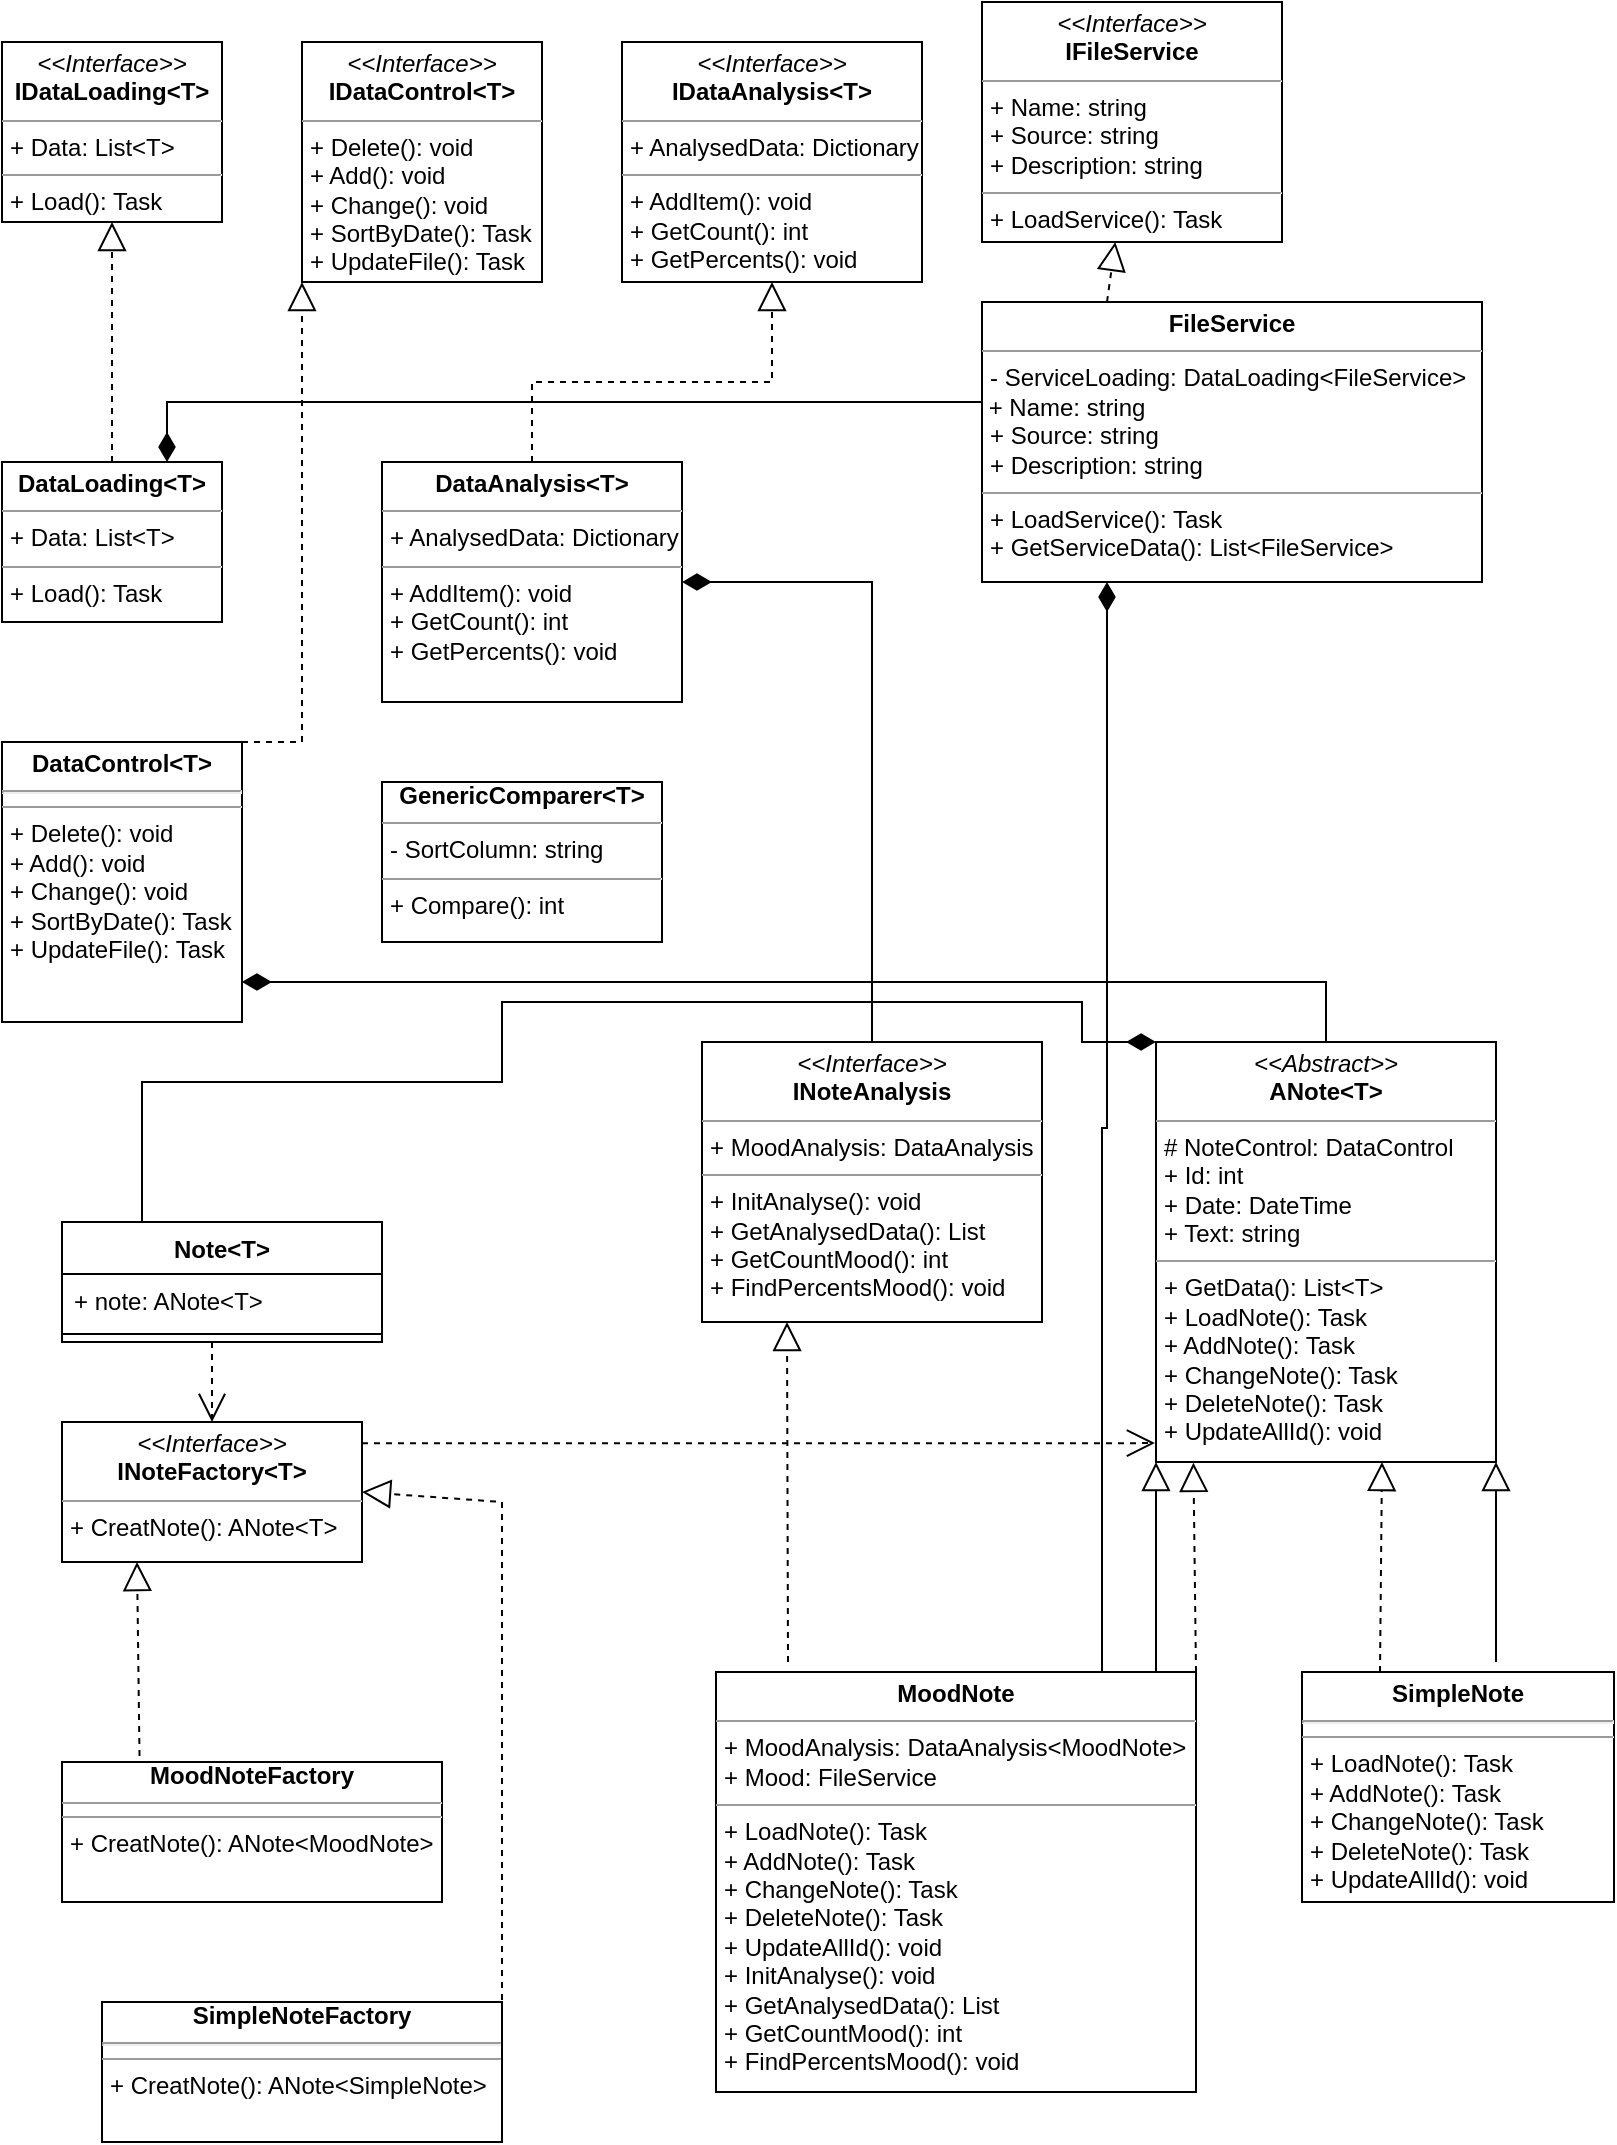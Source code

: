 <mxfile version="21.1.5" type="device">
  <diagram id="C5RBs43oDa-KdzZeNtuy" name="Page-1">
    <mxGraphModel dx="1050" dy="541" grid="1" gridSize="10" guides="1" tooltips="1" connect="1" arrows="1" fold="1" page="1" pageScale="1" pageWidth="827" pageHeight="1169" math="0" shadow="0">
      <root>
        <mxCell id="WIyWlLk6GJQsqaUBKTNV-0" />
        <mxCell id="WIyWlLk6GJQsqaUBKTNV-1" parent="WIyWlLk6GJQsqaUBKTNV-0" />
        <mxCell id="536aIEfGR-8zwlSRBSUD-4" value="&lt;p style=&quot;margin:0px;margin-top:4px;text-align:center;&quot;&gt;&lt;i&gt;&amp;lt;&amp;lt;Interface&amp;gt;&amp;gt;&lt;/i&gt;&lt;br&gt;&lt;b&gt;IDataLoading&amp;lt;T&amp;gt;&lt;/b&gt;&lt;br&gt;&lt;/p&gt;&lt;hr size=&quot;1&quot;&gt;&lt;p style=&quot;margin:0px;margin-left:4px;&quot;&gt;+ Data: List&amp;lt;T&amp;gt;&lt;/p&gt;&lt;hr size=&quot;1&quot;&gt;&lt;p style=&quot;margin:0px;margin-left:4px;&quot;&gt;+ Load(): Task&lt;/p&gt;" style="verticalAlign=top;align=left;overflow=fill;fontSize=12;fontFamily=Helvetica;html=1;whiteSpace=wrap;" parent="WIyWlLk6GJQsqaUBKTNV-1" vertex="1">
          <mxGeometry x="10" y="70" width="110" height="90" as="geometry" />
        </mxCell>
        <mxCell id="536aIEfGR-8zwlSRBSUD-5" value="&lt;p style=&quot;margin:0px;margin-top:4px;text-align:center;&quot;&gt;&lt;i&gt;&amp;lt;&amp;lt;Interface&amp;gt;&amp;gt;&lt;/i&gt;&lt;br&gt;&lt;b&gt;IDataControl&amp;lt;T&amp;gt;&lt;/b&gt;&lt;br&gt;&lt;/p&gt;&lt;hr size=&quot;1&quot;&gt;&lt;p style=&quot;margin:0px;margin-left:4px;&quot;&gt;&lt;/p&gt;&lt;p style=&quot;margin:0px;margin-left:4px;&quot;&gt;+ Delete(): void&lt;/p&gt;&lt;p style=&quot;margin:0px;margin-left:4px;&quot;&gt;+ Add(): void&lt;br&gt;&lt;/p&gt;&lt;p style=&quot;margin:0px;margin-left:4px;&quot;&gt;+ Change(): void&lt;br&gt;&lt;/p&gt;&lt;p style=&quot;margin:0px;margin-left:4px;&quot;&gt;+ SortByDate(): Task&lt;br&gt;&lt;/p&gt;&lt;p style=&quot;margin:0px;margin-left:4px;&quot;&gt;+ UpdateFile(): Task&lt;br&gt;&lt;/p&gt;&lt;p style=&quot;margin:0px;margin-left:4px;&quot;&gt;&lt;br&gt;&lt;/p&gt;" style="verticalAlign=top;align=left;overflow=fill;fontSize=12;fontFamily=Helvetica;html=1;whiteSpace=wrap;" parent="WIyWlLk6GJQsqaUBKTNV-1" vertex="1">
          <mxGeometry x="160" y="70" width="120" height="120" as="geometry" />
        </mxCell>
        <mxCell id="536aIEfGR-8zwlSRBSUD-7" value="&lt;p style=&quot;margin:0px;margin-top:4px;text-align:center;&quot;&gt;&lt;i&gt;&amp;lt;&amp;lt;Interface&amp;gt;&amp;gt;&lt;/i&gt;&lt;br&gt;&lt;b&gt;IDataAnalysis&amp;lt;T&amp;gt;&lt;/b&gt;&lt;br&gt;&lt;/p&gt;&lt;hr size=&quot;1&quot;&gt;&lt;p style=&quot;margin:0px;margin-left:4px;&quot;&gt;+ AnalysedData: Dictionary&lt;/p&gt;&lt;hr size=&quot;1&quot;&gt;&lt;p style=&quot;margin:0px;margin-left:4px;&quot;&gt;+ AddItem(): void&lt;br&gt;&lt;/p&gt;&lt;p style=&quot;margin:0px;margin-left:4px;&quot;&gt;+ GetCount(): int&lt;br&gt;&lt;/p&gt;&lt;p style=&quot;margin:0px;margin-left:4px;&quot;&gt;+ GetPercents(): void&lt;br&gt;&lt;/p&gt;" style="verticalAlign=top;align=left;overflow=fill;fontSize=12;fontFamily=Helvetica;html=1;whiteSpace=wrap;" parent="WIyWlLk6GJQsqaUBKTNV-1" vertex="1">
          <mxGeometry x="320" y="70" width="150" height="120" as="geometry" />
        </mxCell>
        <mxCell id="VmkjisIhjOgQ9zuDq3jp-16" style="edgeStyle=orthogonalEdgeStyle;rounded=0;orthogonalLoop=1;jettySize=auto;html=1;dashed=1;endArrow=block;endFill=0;endSize=12;" edge="1" parent="WIyWlLk6GJQsqaUBKTNV-1" source="536aIEfGR-8zwlSRBSUD-12" target="536aIEfGR-8zwlSRBSUD-4">
          <mxGeometry relative="1" as="geometry" />
        </mxCell>
        <mxCell id="536aIEfGR-8zwlSRBSUD-12" value="&lt;p style=&quot;margin:0px;margin-top:4px;text-align:center;&quot;&gt;&lt;b&gt;DataLoading&amp;lt;T&amp;gt;&lt;/b&gt;&lt;br&gt;&lt;/p&gt;&lt;hr size=&quot;1&quot;&gt;&lt;p style=&quot;margin:0px;margin-left:4px;&quot;&gt;+ Data: List&amp;lt;T&amp;gt;&lt;/p&gt;&lt;hr size=&quot;1&quot;&gt;&lt;p style=&quot;margin:0px;margin-left:4px;&quot;&gt;+ Load(): Task&lt;/p&gt;" style="verticalAlign=top;align=left;overflow=fill;fontSize=12;fontFamily=Helvetica;html=1;whiteSpace=wrap;" parent="WIyWlLk6GJQsqaUBKTNV-1" vertex="1">
          <mxGeometry x="10" y="280" width="110" height="80" as="geometry" />
        </mxCell>
        <mxCell id="VmkjisIhjOgQ9zuDq3jp-20" style="edgeStyle=orthogonalEdgeStyle;rounded=0;orthogonalLoop=1;jettySize=auto;html=1;entryX=0.5;entryY=1;entryDx=0;entryDy=0;dashed=1;endArrow=block;endFill=0;endSize=12;" edge="1" parent="WIyWlLk6GJQsqaUBKTNV-1" source="536aIEfGR-8zwlSRBSUD-14" target="536aIEfGR-8zwlSRBSUD-7">
          <mxGeometry relative="1" as="geometry" />
        </mxCell>
        <mxCell id="536aIEfGR-8zwlSRBSUD-14" value="&lt;p style=&quot;margin:0px;margin-top:4px;text-align:center;&quot;&gt;&lt;b&gt;DataAnalysis&amp;lt;T&amp;gt;&lt;/b&gt;&lt;br&gt;&lt;/p&gt;&lt;hr size=&quot;1&quot;&gt;&lt;p style=&quot;margin:0px;margin-left:4px;&quot;&gt;+ AnalysedData: Dictionary&lt;/p&gt;&lt;hr size=&quot;1&quot;&gt;&lt;p style=&quot;margin:0px;margin-left:4px;&quot;&gt;+ AddItem(): void&lt;br&gt;&lt;/p&gt;&lt;p style=&quot;margin:0px;margin-left:4px;&quot;&gt;+ GetCount(): int&lt;br&gt;&lt;/p&gt;&lt;p style=&quot;margin:0px;margin-left:4px;&quot;&gt;+ GetPercents(): void&lt;br&gt;&lt;/p&gt;" style="verticalAlign=top;align=left;overflow=fill;fontSize=12;fontFamily=Helvetica;html=1;whiteSpace=wrap;" parent="WIyWlLk6GJQsqaUBKTNV-1" vertex="1">
          <mxGeometry x="200" y="280" width="150" height="120" as="geometry" />
        </mxCell>
        <mxCell id="536aIEfGR-8zwlSRBSUD-16" value="&lt;div style=&quot;text-align: center;&quot;&gt;&lt;b&gt;GenericComparer&lt;/b&gt;&lt;b style=&quot;background-color: initial;&quot;&gt;&amp;lt;T&amp;gt;&lt;/b&gt;&lt;/div&gt;&lt;hr size=&quot;1&quot;&gt;&lt;p style=&quot;margin:0px;margin-left:4px;&quot;&gt;- SortColumn: string&lt;/p&gt;&lt;hr size=&quot;1&quot;&gt;&lt;p style=&quot;margin:0px;margin-left:4px;&quot;&gt;&lt;span style=&quot;background-color: initial;&quot;&gt;+ Compare(): int&lt;/span&gt;&lt;br&gt;&lt;/p&gt;" style="verticalAlign=top;align=left;overflow=fill;fontSize=12;fontFamily=Helvetica;html=1;whiteSpace=wrap;" parent="WIyWlLk6GJQsqaUBKTNV-1" vertex="1">
          <mxGeometry x="200" y="440" width="140" height="80" as="geometry" />
        </mxCell>
        <mxCell id="VmkjisIhjOgQ9zuDq3jp-28" style="edgeStyle=orthogonalEdgeStyle;rounded=0;orthogonalLoop=1;jettySize=auto;html=1;endArrow=open;endFill=0;endSize=12;entryX=-0.003;entryY=0.955;entryDx=0;entryDy=0;entryPerimeter=0;dashed=1;" edge="1" parent="WIyWlLk6GJQsqaUBKTNV-1" source="536aIEfGR-8zwlSRBSUD-17" target="536aIEfGR-8zwlSRBSUD-26">
          <mxGeometry relative="1" as="geometry">
            <mxPoint x="570" y="770" as="targetPoint" />
            <Array as="points">
              <mxPoint x="550" y="770" />
            </Array>
          </mxGeometry>
        </mxCell>
        <mxCell id="536aIEfGR-8zwlSRBSUD-17" value="&lt;p style=&quot;margin:0px;margin-top:4px;text-align:center;&quot;&gt;&lt;i&gt;&amp;lt;&amp;lt;Interface&amp;gt;&amp;gt;&lt;/i&gt;&lt;br&gt;&lt;b&gt;INoteFactory&amp;lt;T&amp;gt;&lt;/b&gt;&lt;br&gt;&lt;/p&gt;&lt;hr size=&quot;1&quot;&gt;&lt;p style=&quot;margin:0px;margin-left:4px;&quot;&gt;&lt;/p&gt;&lt;p style=&quot;margin:0px;margin-left:4px;&quot;&gt;+ CreatNote(): ANote&amp;lt;T&amp;gt;&lt;/p&gt;" style="verticalAlign=top;align=left;overflow=fill;fontSize=12;fontFamily=Helvetica;html=1;whiteSpace=wrap;" parent="WIyWlLk6GJQsqaUBKTNV-1" vertex="1">
          <mxGeometry x="40" y="760" width="150" height="70" as="geometry" />
        </mxCell>
        <mxCell id="VmkjisIhjOgQ9zuDq3jp-24" style="edgeStyle=orthogonalEdgeStyle;rounded=0;orthogonalLoop=1;jettySize=auto;html=1;entryX=0;entryY=0;entryDx=0;entryDy=0;endArrow=diamondThin;endFill=1;endSize=12;" edge="1" parent="WIyWlLk6GJQsqaUBKTNV-1" source="536aIEfGR-8zwlSRBSUD-21" target="536aIEfGR-8zwlSRBSUD-26">
          <mxGeometry relative="1" as="geometry">
            <Array as="points">
              <mxPoint x="80" y="590" />
              <mxPoint x="260" y="590" />
              <mxPoint x="260" y="550" />
              <mxPoint x="550" y="550" />
              <mxPoint x="550" y="570" />
            </Array>
          </mxGeometry>
        </mxCell>
        <mxCell id="VmkjisIhjOgQ9zuDq3jp-27" style="edgeStyle=orthogonalEdgeStyle;rounded=0;orthogonalLoop=1;jettySize=auto;html=1;entryX=0.5;entryY=0;entryDx=0;entryDy=0;endArrow=open;endFill=0;dashed=1;endSize=12;" edge="1" parent="WIyWlLk6GJQsqaUBKTNV-1" source="536aIEfGR-8zwlSRBSUD-21" target="536aIEfGR-8zwlSRBSUD-17">
          <mxGeometry relative="1" as="geometry">
            <Array as="points">
              <mxPoint x="115" y="730" />
              <mxPoint x="115" y="730" />
            </Array>
          </mxGeometry>
        </mxCell>
        <mxCell id="536aIEfGR-8zwlSRBSUD-21" value="Note&amp;lt;T&amp;gt;" style="swimlane;fontStyle=1;align=center;verticalAlign=top;childLayout=stackLayout;horizontal=1;startSize=26;horizontalStack=0;resizeParent=1;resizeParentMax=0;resizeLast=0;collapsible=1;marginBottom=0;whiteSpace=wrap;html=1;" parent="WIyWlLk6GJQsqaUBKTNV-1" vertex="1">
          <mxGeometry x="40" y="660" width="160" height="60" as="geometry" />
        </mxCell>
        <mxCell id="536aIEfGR-8zwlSRBSUD-22" value="+ note: ANote&amp;lt;T&amp;gt;" style="text;strokeColor=none;fillColor=none;align=left;verticalAlign=top;spacingLeft=4;spacingRight=4;overflow=hidden;rotatable=0;points=[[0,0.5],[1,0.5]];portConstraint=eastwest;whiteSpace=wrap;html=1;" parent="536aIEfGR-8zwlSRBSUD-21" vertex="1">
          <mxGeometry y="26" width="160" height="26" as="geometry" />
        </mxCell>
        <mxCell id="536aIEfGR-8zwlSRBSUD-23" value="" style="line;strokeWidth=1;fillColor=none;align=left;verticalAlign=middle;spacingTop=-1;spacingLeft=3;spacingRight=3;rotatable=0;labelPosition=right;points=[];portConstraint=eastwest;strokeColor=inherit;" parent="536aIEfGR-8zwlSRBSUD-21" vertex="1">
          <mxGeometry y="52" width="160" height="8" as="geometry" />
        </mxCell>
        <mxCell id="536aIEfGR-8zwlSRBSUD-25" value="&lt;p style=&quot;margin:0px;margin-top:4px;text-align:center;&quot;&gt;&lt;i&gt;&amp;lt;&amp;lt;Interface&amp;gt;&amp;gt;&lt;/i&gt;&lt;br&gt;&lt;b&gt;INoteAnalysis&lt;/b&gt;&lt;br&gt;&lt;/p&gt;&lt;hr size=&quot;1&quot;&gt;&lt;p style=&quot;margin:0px;margin-left:4px;&quot;&gt;+ MoodAnalysis: DataAnalysis&lt;/p&gt;&lt;hr size=&quot;1&quot;&gt;&lt;p style=&quot;margin:0px;margin-left:4px;&quot;&gt;+ InitAnalyse(): void&lt;br&gt;&lt;/p&gt;&lt;p style=&quot;margin:0px;margin-left:4px;&quot;&gt;+ GetAnalysedData(): List&lt;br&gt;&lt;/p&gt;&lt;p style=&quot;margin:0px;margin-left:4px;&quot;&gt;+ GetCountMood(): int&lt;br&gt;&lt;/p&gt;&lt;p style=&quot;margin:0px;margin-left:4px;&quot;&gt;+ FindPercentsMood(): void&lt;br&gt;&lt;/p&gt;" style="verticalAlign=top;align=left;overflow=fill;fontSize=12;fontFamily=Helvetica;html=1;whiteSpace=wrap;" parent="WIyWlLk6GJQsqaUBKTNV-1" vertex="1">
          <mxGeometry x="360" y="570" width="170" height="140" as="geometry" />
        </mxCell>
        <mxCell id="VmkjisIhjOgQ9zuDq3jp-21" style="edgeStyle=orthogonalEdgeStyle;rounded=0;orthogonalLoop=1;jettySize=auto;html=1;exitX=0.5;exitY=0;exitDx=0;exitDy=0;entryX=1;entryY=0.857;entryDx=0;entryDy=0;entryPerimeter=0;endArrow=diamondThin;endFill=1;endSize=12;" edge="1" parent="WIyWlLk6GJQsqaUBKTNV-1" source="536aIEfGR-8zwlSRBSUD-26" target="536aIEfGR-8zwlSRBSUD-31">
          <mxGeometry relative="1" as="geometry">
            <mxPoint x="110" y="540" as="targetPoint" />
            <Array as="points">
              <mxPoint x="672" y="540" />
            </Array>
          </mxGeometry>
        </mxCell>
        <mxCell id="536aIEfGR-8zwlSRBSUD-26" value="&lt;p style=&quot;margin:0px;margin-top:4px;text-align:center;&quot;&gt;&lt;i&gt;&amp;lt;&amp;lt;Abstract&amp;gt;&amp;gt;&lt;/i&gt;&lt;br&gt;&lt;b&gt;ANote&amp;lt;T&amp;gt;&lt;/b&gt;&lt;br&gt;&lt;/p&gt;&lt;hr size=&quot;1&quot;&gt;&lt;p style=&quot;margin:0px;margin-left:4px;&quot;&gt;# NoteControl: DataControl&lt;br&gt;&lt;/p&gt;&lt;p style=&quot;margin:0px;margin-left:4px;&quot;&gt;+ Id: int&lt;br&gt;&lt;/p&gt;&lt;p style=&quot;margin:0px;margin-left:4px;&quot;&gt;+ Date: DateTime&lt;/p&gt;&lt;p style=&quot;margin:0px;margin-left:4px;&quot;&gt;+ Text: string&lt;/p&gt;&lt;hr size=&quot;1&quot;&gt;&lt;p style=&quot;margin:0px;margin-left:4px;&quot;&gt;+ GetData(): List&amp;lt;T&amp;gt;&lt;br&gt;&lt;/p&gt;&lt;p style=&quot;margin:0px;margin-left:4px;&quot;&gt;+ LoadNote(): Task&lt;br&gt;&lt;/p&gt;&lt;p style=&quot;margin:0px;margin-left:4px;&quot;&gt;+ AddNote(): Task&lt;br&gt;&lt;/p&gt;&lt;p style=&quot;margin:0px;margin-left:4px;&quot;&gt;+ ChangeNote(): Task&lt;br&gt;&lt;/p&gt;&lt;p style=&quot;margin:0px;margin-left:4px;&quot;&gt;+ DeleteNote(): Task&lt;br&gt;&lt;/p&gt;&lt;p style=&quot;margin:0px;margin-left:4px;&quot;&gt;+ UpdateAllId(): void&lt;/p&gt;" style="verticalAlign=top;align=left;overflow=fill;fontSize=12;fontFamily=Helvetica;html=1;whiteSpace=wrap;" parent="WIyWlLk6GJQsqaUBKTNV-1" vertex="1">
          <mxGeometry x="587" y="570" width="170" height="210" as="geometry" />
        </mxCell>
        <mxCell id="536aIEfGR-8zwlSRBSUD-27" value="&lt;p style=&quot;margin:0px;margin-top:4px;text-align:center;&quot;&gt;&lt;i&gt;&amp;lt;&amp;lt;Interface&amp;gt;&amp;gt;&lt;/i&gt;&lt;br&gt;&lt;b&gt;IFileService&lt;/b&gt;&lt;br&gt;&lt;/p&gt;&lt;hr size=&quot;1&quot;&gt;&lt;p style=&quot;margin:0px;margin-left:4px;&quot;&gt;+ Name: string&lt;br&gt;&lt;/p&gt;&lt;p style=&quot;margin:0px;margin-left:4px;&quot;&gt;+ Source: string&lt;br&gt;&lt;/p&gt;&lt;p style=&quot;margin:0px;margin-left:4px;&quot;&gt;+ Description: string&lt;br&gt;&lt;/p&gt;&lt;hr size=&quot;1&quot;&gt;&lt;p style=&quot;margin:0px;margin-left:4px;&quot;&gt;+ LoadService(): Task&lt;/p&gt;" style="verticalAlign=top;align=left;overflow=fill;fontSize=12;fontFamily=Helvetica;html=1;whiteSpace=wrap;" parent="WIyWlLk6GJQsqaUBKTNV-1" vertex="1">
          <mxGeometry x="500" y="50" width="150" height="120" as="geometry" />
        </mxCell>
        <mxCell id="VmkjisIhjOgQ9zuDq3jp-31" style="edgeStyle=orthogonalEdgeStyle;rounded=0;orthogonalLoop=1;jettySize=auto;html=1;entryX=0.75;entryY=0;entryDx=0;entryDy=0;endArrow=diamondThin;endFill=1;endSize=12;" edge="1" parent="WIyWlLk6GJQsqaUBKTNV-1" source="536aIEfGR-8zwlSRBSUD-28" target="536aIEfGR-8zwlSRBSUD-12">
          <mxGeometry relative="1" as="geometry">
            <Array as="points">
              <mxPoint x="93" y="250" />
            </Array>
          </mxGeometry>
        </mxCell>
        <mxCell id="536aIEfGR-8zwlSRBSUD-28" value="&lt;p style=&quot;margin:0px;margin-top:4px;text-align:center;&quot;&gt;&lt;b&gt;FileService&lt;/b&gt;&lt;br&gt;&lt;/p&gt;&lt;hr size=&quot;1&quot;&gt;&lt;p style=&quot;margin:0px;margin-left:4px;&quot;&gt;- ServiceLoading: DataLoading&amp;lt;FileService&amp;gt;&lt;br&gt;&lt;/p&gt;&amp;nbsp;+ Name: string&lt;p style=&quot;margin:0px;margin-left:4px;&quot;&gt;+ Source: string&lt;br&gt;&lt;/p&gt;&lt;p style=&quot;margin:0px;margin-left:4px;&quot;&gt;+ Description: string&lt;br&gt;&lt;/p&gt;&lt;hr size=&quot;1&quot;&gt;&lt;p style=&quot;margin:0px;margin-left:4px;&quot;&gt;+ LoadService(): Task&lt;br&gt;&lt;/p&gt;&lt;p style=&quot;margin:0px;margin-left:4px;&quot;&gt;+ GetServiceData(): List&amp;lt;FileService&amp;gt;&lt;br&gt;&lt;/p&gt;" style="verticalAlign=top;align=left;overflow=fill;fontSize=12;fontFamily=Helvetica;html=1;whiteSpace=wrap;" parent="WIyWlLk6GJQsqaUBKTNV-1" vertex="1">
          <mxGeometry x="500" y="200" width="250" height="140" as="geometry" />
        </mxCell>
        <mxCell id="VmkjisIhjOgQ9zuDq3jp-22" style="edgeStyle=orthogonalEdgeStyle;rounded=0;orthogonalLoop=1;jettySize=auto;html=1;entryX=1;entryY=0.5;entryDx=0;entryDy=0;endArrow=diamondThin;endFill=1;endSize=12;exitX=0.5;exitY=0;exitDx=0;exitDy=0;" edge="1" parent="WIyWlLk6GJQsqaUBKTNV-1" source="536aIEfGR-8zwlSRBSUD-25" target="536aIEfGR-8zwlSRBSUD-14">
          <mxGeometry relative="1" as="geometry">
            <Array as="points">
              <mxPoint x="445" y="340" />
            </Array>
          </mxGeometry>
        </mxCell>
        <mxCell id="VmkjisIhjOgQ9zuDq3jp-23" style="edgeStyle=orthogonalEdgeStyle;rounded=0;orthogonalLoop=1;jettySize=auto;html=1;entryX=0.25;entryY=1;entryDx=0;entryDy=0;endArrow=diamondThin;endFill=1;endSize=12;" edge="1" parent="WIyWlLk6GJQsqaUBKTNV-1" source="536aIEfGR-8zwlSRBSUD-29" target="536aIEfGR-8zwlSRBSUD-28">
          <mxGeometry relative="1" as="geometry">
            <Array as="points">
              <mxPoint x="560" y="613" />
              <mxPoint x="563" y="613" />
            </Array>
          </mxGeometry>
        </mxCell>
        <mxCell id="536aIEfGR-8zwlSRBSUD-29" value="&lt;p style=&quot;margin:0px;margin-top:4px;text-align:center;&quot;&gt;&lt;b&gt;MoodNote&lt;/b&gt;&lt;br&gt;&lt;/p&gt;&lt;hr size=&quot;1&quot;&gt;&lt;p style=&quot;margin:0px;margin-left:4px;&quot;&gt;+ MoodAnalysis: DataAnalysis&amp;lt;MoodNote&amp;gt;&lt;br&gt;&lt;/p&gt;&lt;p style=&quot;margin:0px;margin-left:4px;&quot;&gt;+ Mood:&amp;nbsp;FileService&lt;br&gt;&lt;/p&gt;&lt;hr size=&quot;1&quot;&gt;&lt;p style=&quot;margin:0px;margin-left:4px;&quot;&gt;&lt;span style=&quot;background-color: initial;&quot;&gt;+ LoadNote(): Task&lt;/span&gt;&lt;br&gt;&lt;/p&gt;&lt;p style=&quot;border-color: var(--border-color); margin: 0px 0px 0px 4px;&quot;&gt;+ AddNote(): Task&lt;br style=&quot;border-color: var(--border-color);&quot;&gt;&lt;/p&gt;&lt;p style=&quot;border-color: var(--border-color); margin: 0px 0px 0px 4px;&quot;&gt;+ ChangeNote(): Task&lt;br style=&quot;border-color: var(--border-color);&quot;&gt;&lt;/p&gt;&lt;p style=&quot;border-color: var(--border-color); margin: 0px 0px 0px 4px;&quot;&gt;+ DeleteNote(): Task&lt;br style=&quot;border-color: var(--border-color);&quot;&gt;&lt;/p&gt;&lt;p style=&quot;border-color: var(--border-color); margin: 0px 0px 0px 4px;&quot;&gt;+ UpdateAllId(): void&lt;br&gt;&lt;/p&gt;&lt;p style=&quot;border-color: var(--border-color); margin: 0px 0px 0px 4px;&quot;&gt;+ InitAnalyse(): void&lt;br&gt;&lt;/p&gt;&lt;p style=&quot;border-color: var(--border-color); margin: 0px 0px 0px 4px;&quot;&gt;+ GetAnalysedData(): List&lt;br&gt;&lt;/p&gt;&lt;p style=&quot;border-color: var(--border-color); margin: 0px 0px 0px 4px;&quot;&gt;+ GetCountMood(): int&lt;br&gt;&lt;/p&gt;&lt;p style=&quot;border-color: var(--border-color); margin: 0px 0px 0px 4px;&quot;&gt;+ FindPercentsMood(): void&lt;br&gt;&lt;/p&gt;&lt;p style=&quot;border-color: var(--border-color); margin: 0px 0px 0px 4px;&quot;&gt;&lt;br&gt;&lt;/p&gt;" style="verticalAlign=top;align=left;overflow=fill;fontSize=12;fontFamily=Helvetica;html=1;whiteSpace=wrap;" parent="WIyWlLk6GJQsqaUBKTNV-1" vertex="1">
          <mxGeometry x="367" y="885" width="240" height="210" as="geometry" />
        </mxCell>
        <mxCell id="536aIEfGR-8zwlSRBSUD-30" value="&lt;p style=&quot;margin:0px;margin-top:4px;text-align:center;&quot;&gt;&lt;b&gt;SimpleNote&lt;/b&gt;&lt;br&gt;&lt;/p&gt;&lt;hr&gt;&lt;hr size=&quot;1&quot;&gt;&lt;p style=&quot;margin:0px;margin-left:4px;&quot;&gt;&lt;span style=&quot;background-color: initial;&quot;&gt;+ LoadNote(): Task&lt;/span&gt;&lt;br&gt;&lt;/p&gt;&lt;p style=&quot;border-color: var(--border-color); margin: 0px 0px 0px 4px;&quot;&gt;+ AddNote(): Task&lt;br style=&quot;border-color: var(--border-color);&quot;&gt;&lt;/p&gt;&lt;p style=&quot;border-color: var(--border-color); margin: 0px 0px 0px 4px;&quot;&gt;+ ChangeNote(): Task&lt;br style=&quot;border-color: var(--border-color);&quot;&gt;&lt;/p&gt;&lt;p style=&quot;border-color: var(--border-color); margin: 0px 0px 0px 4px;&quot;&gt;+ DeleteNote(): Task&lt;br style=&quot;border-color: var(--border-color);&quot;&gt;&lt;/p&gt;&lt;p style=&quot;border-color: var(--border-color); margin: 0px 0px 0px 4px;&quot;&gt;+ UpdateAllId(): void&lt;/p&gt;" style="verticalAlign=top;align=left;overflow=fill;fontSize=12;fontFamily=Helvetica;html=1;whiteSpace=wrap;" parent="WIyWlLk6GJQsqaUBKTNV-1" vertex="1">
          <mxGeometry x="660" y="885" width="156" height="115" as="geometry" />
        </mxCell>
        <mxCell id="VmkjisIhjOgQ9zuDq3jp-19" style="edgeStyle=orthogonalEdgeStyle;rounded=0;orthogonalLoop=1;jettySize=auto;html=1;entryX=0;entryY=1;entryDx=0;entryDy=0;dashed=1;endArrow=block;endFill=0;exitX=1;exitY=0;exitDx=0;exitDy=0;endSize=12;" edge="1" parent="WIyWlLk6GJQsqaUBKTNV-1" source="536aIEfGR-8zwlSRBSUD-31" target="536aIEfGR-8zwlSRBSUD-5">
          <mxGeometry relative="1" as="geometry">
            <Array as="points">
              <mxPoint x="160" y="420" />
            </Array>
          </mxGeometry>
        </mxCell>
        <mxCell id="536aIEfGR-8zwlSRBSUD-31" value="&lt;p style=&quot;margin:0px;margin-top:4px;text-align:center;&quot;&gt;&lt;b&gt;DataControl&amp;lt;T&amp;gt;&lt;/b&gt;&lt;br&gt;&lt;/p&gt;&lt;hr&gt;&lt;hr size=&quot;1&quot;&gt;&lt;p style=&quot;margin:0px;margin-left:4px;&quot;&gt;&lt;span style=&quot;background-color: initial;&quot;&gt;+ Delete(): void&lt;/span&gt;&lt;br&gt;&lt;/p&gt;&lt;p style=&quot;border-color: var(--border-color); margin: 0px 0px 0px 4px;&quot;&gt;+ Add(): void&lt;br style=&quot;border-color: var(--border-color);&quot;&gt;&lt;/p&gt;&lt;p style=&quot;border-color: var(--border-color); margin: 0px 0px 0px 4px;&quot;&gt;+ Change(): void&lt;br style=&quot;border-color: var(--border-color);&quot;&gt;&lt;/p&gt;&lt;p style=&quot;border-color: var(--border-color); margin: 0px 0px 0px 4px;&quot;&gt;+ SortByDate(): Task&lt;br style=&quot;border-color: var(--border-color);&quot;&gt;&lt;/p&gt;&lt;p style=&quot;border-color: var(--border-color); margin: 0px 0px 0px 4px;&quot;&gt;+ UpdateFile(): Task&lt;br style=&quot;border-color: var(--border-color);&quot;&gt;&lt;/p&gt;&lt;p style=&quot;border-color: var(--border-color); margin: 0px 0px 0px 4px;&quot;&gt;&lt;br style=&quot;border-color: var(--border-color);&quot;&gt;&lt;/p&gt;" style="verticalAlign=top;align=left;overflow=fill;fontSize=12;fontFamily=Helvetica;html=1;whiteSpace=wrap;" parent="WIyWlLk6GJQsqaUBKTNV-1" vertex="1">
          <mxGeometry x="10" y="420" width="120" height="140" as="geometry" />
        </mxCell>
        <mxCell id="536aIEfGR-8zwlSRBSUD-32" value="&lt;div style=&quot;text-align: center;&quot;&gt;&lt;b style=&quot;background-color: initial; border-color: var(--border-color);&quot;&gt;MoodNoteFactory&lt;/b&gt;&lt;/div&gt;&lt;hr size=&quot;1&quot;&gt;&lt;hr size=&quot;1&quot;&gt;&lt;p style=&quot;margin:0px;margin-left:4px;&quot;&gt;+ CreatNote(): ANote&amp;lt;MoodNote&amp;gt;&lt;br&gt;&lt;/p&gt;" style="verticalAlign=top;align=left;overflow=fill;fontSize=12;fontFamily=Helvetica;html=1;whiteSpace=wrap;" parent="WIyWlLk6GJQsqaUBKTNV-1" vertex="1">
          <mxGeometry x="40" y="930" width="190" height="70" as="geometry" />
        </mxCell>
        <mxCell id="536aIEfGR-8zwlSRBSUD-33" value="&lt;div style=&quot;text-align: center;&quot;&gt;&lt;b style=&quot;border-color: var(--border-color);&quot;&gt;SimpleNoteFactory&lt;/b&gt;&lt;br&gt;&lt;/div&gt;&lt;hr&gt;&lt;hr size=&quot;1&quot;&gt;&lt;p style=&quot;margin:0px;margin-left:4px;&quot;&gt;+ CreatNote(): ANote&amp;lt;SimpleNote&amp;gt;&lt;br&gt;&lt;/p&gt;" style="verticalAlign=top;align=left;overflow=fill;fontSize=12;fontFamily=Helvetica;html=1;whiteSpace=wrap;" parent="WIyWlLk6GJQsqaUBKTNV-1" vertex="1">
          <mxGeometry x="60" y="1050" width="200" height="70" as="geometry" />
        </mxCell>
        <mxCell id="VmkjisIhjOgQ9zuDq3jp-6" value="" style="endArrow=block;dashed=1;endFill=0;endSize=12;html=1;rounded=0;exitX=0.25;exitY=0;exitDx=0;exitDy=0;" edge="1" parent="WIyWlLk6GJQsqaUBKTNV-1" source="536aIEfGR-8zwlSRBSUD-30">
          <mxGeometry width="160" relative="1" as="geometry">
            <mxPoint x="807" y="765" as="sourcePoint" />
            <mxPoint x="700" y="780" as="targetPoint" />
            <Array as="points" />
          </mxGeometry>
        </mxCell>
        <mxCell id="VmkjisIhjOgQ9zuDq3jp-8" value="" style="endArrow=block;dashed=1;endFill=0;endSize=12;html=1;rounded=0;exitX=1;exitY=0;exitDx=0;exitDy=0;entryX=0.11;entryY=1.002;entryDx=0;entryDy=0;entryPerimeter=0;" edge="1" parent="WIyWlLk6GJQsqaUBKTNV-1" source="536aIEfGR-8zwlSRBSUD-29" target="536aIEfGR-8zwlSRBSUD-26">
          <mxGeometry width="160" relative="1" as="geometry">
            <mxPoint x="487" y="885" as="sourcePoint" />
            <mxPoint x="607" y="785" as="targetPoint" />
          </mxGeometry>
        </mxCell>
        <mxCell id="VmkjisIhjOgQ9zuDq3jp-9" value="" style="endArrow=block;dashed=1;endFill=0;endSize=12;html=1;rounded=0;entryX=0.25;entryY=1;entryDx=0;entryDy=0;" edge="1" parent="WIyWlLk6GJQsqaUBKTNV-1" target="536aIEfGR-8zwlSRBSUD-25">
          <mxGeometry width="160" relative="1" as="geometry">
            <mxPoint x="403" y="880" as="sourcePoint" />
            <mxPoint x="447" y="755" as="targetPoint" />
          </mxGeometry>
        </mxCell>
        <mxCell id="VmkjisIhjOgQ9zuDq3jp-10" value="" style="endArrow=block;endFill=0;endSize=12;html=1;rounded=0;entryX=0;entryY=1;entryDx=0;entryDy=0;" edge="1" parent="WIyWlLk6GJQsqaUBKTNV-1" target="536aIEfGR-8zwlSRBSUD-26">
          <mxGeometry width="160" relative="1" as="geometry">
            <mxPoint x="587" y="885" as="sourcePoint" />
            <mxPoint x="499" y="710" as="targetPoint" />
          </mxGeometry>
        </mxCell>
        <mxCell id="VmkjisIhjOgQ9zuDq3jp-11" value="" style="endArrow=block;endFill=0;endSize=12;html=1;rounded=0;entryX=1;entryY=1;entryDx=0;entryDy=0;" edge="1" parent="WIyWlLk6GJQsqaUBKTNV-1" target="536aIEfGR-8zwlSRBSUD-26">
          <mxGeometry width="160" relative="1" as="geometry">
            <mxPoint x="757" y="880" as="sourcePoint" />
            <mxPoint x="727" y="775" as="targetPoint" />
          </mxGeometry>
        </mxCell>
        <mxCell id="VmkjisIhjOgQ9zuDq3jp-12" value="" style="endArrow=block;dashed=1;endFill=0;endSize=12;html=1;rounded=0;exitX=0.25;exitY=0;exitDx=0;exitDy=0;" edge="1" parent="WIyWlLk6GJQsqaUBKTNV-1" source="536aIEfGR-8zwlSRBSUD-28" target="536aIEfGR-8zwlSRBSUD-27">
          <mxGeometry width="160" relative="1" as="geometry">
            <mxPoint x="740" y="206.5" as="sourcePoint" />
            <mxPoint x="742" y="33.5" as="targetPoint" />
          </mxGeometry>
        </mxCell>
        <mxCell id="VmkjisIhjOgQ9zuDq3jp-13" value="" style="endArrow=block;dashed=1;endFill=0;endSize=12;html=1;rounded=0;exitX=1;exitY=0.5;exitDx=0;exitDy=0;entryX=1;entryY=0.5;entryDx=0;entryDy=0;" edge="1" parent="WIyWlLk6GJQsqaUBKTNV-1" source="536aIEfGR-8zwlSRBSUD-33" target="536aIEfGR-8zwlSRBSUD-17">
          <mxGeometry width="160" relative="1" as="geometry">
            <mxPoint x="440" y="865" as="sourcePoint" />
            <mxPoint x="446" y="800" as="targetPoint" />
            <Array as="points">
              <mxPoint x="260" y="800" />
            </Array>
          </mxGeometry>
        </mxCell>
        <mxCell id="VmkjisIhjOgQ9zuDq3jp-14" value="" style="endArrow=block;dashed=1;endFill=0;endSize=12;html=1;rounded=0;exitX=0.204;exitY=-0.043;exitDx=0;exitDy=0;entryX=0.25;entryY=1;entryDx=0;entryDy=0;exitPerimeter=0;" edge="1" parent="WIyWlLk6GJQsqaUBKTNV-1" source="536aIEfGR-8zwlSRBSUD-32" target="536aIEfGR-8zwlSRBSUD-17">
          <mxGeometry width="160" relative="1" as="geometry">
            <mxPoint x="400" y="935" as="sourcePoint" />
            <mxPoint x="280" y="880" as="targetPoint" />
          </mxGeometry>
        </mxCell>
      </root>
    </mxGraphModel>
  </diagram>
</mxfile>
